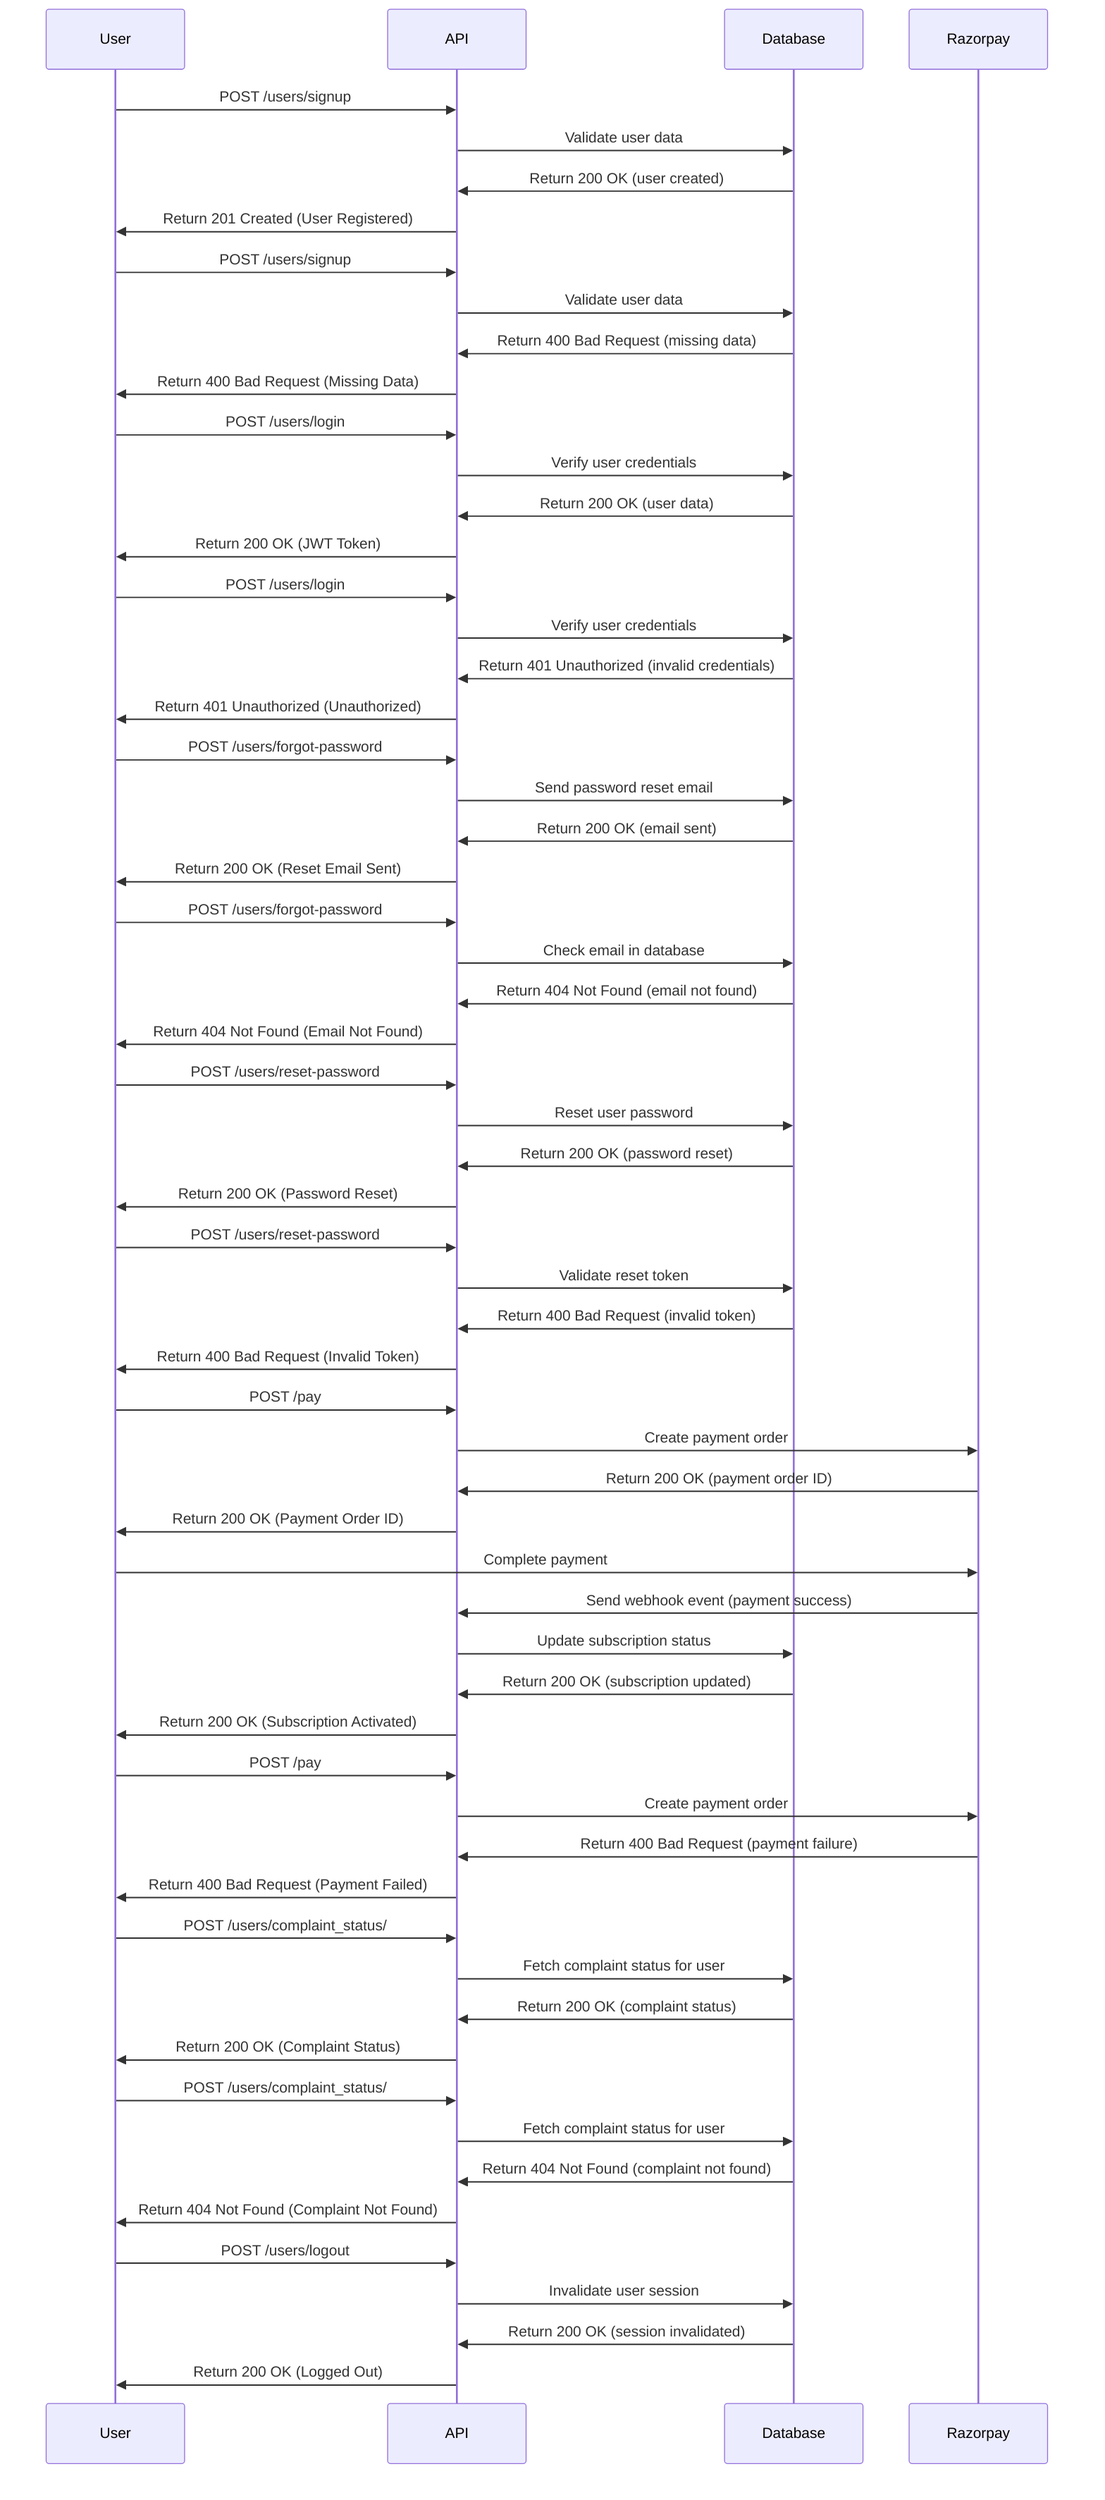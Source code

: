 sequenceDiagram
    participant User as User
    participant API as API
    participant DB as Database
    participant Razorpay as Razorpay

    %% User registration (expected)
    User->>API: POST /users/signup
    API->>DB: Validate user data
    DB->>API: Return 200 OK (user created)
    API->>User: Return 201 Created (User Registered)

    %% User registration (unexpected - missing data)
    User->>API: POST /users/signup
    API->>DB: Validate user data
    DB->>API: Return 400 Bad Request (missing data)
    API->>User: Return 400 Bad Request (Missing Data)

    %% User login (expected)
    User->>API: POST /users/login
    API->>DB: Verify user credentials
    DB->>API: Return 200 OK (user data)
    API->>User: Return 200 OK (JWT Token)

    %% User login (unexpected - invalid credentials)
    User->>API: POST /users/login
    API->>DB: Verify user credentials
    DB->>API: Return 401 Unauthorized (invalid credentials)
    API->>User: Return 401 Unauthorized (Unauthorized)

    %% User password reset request (expected)
    User->>API: POST /users/forgot-password
    API->>DB: Send password reset email
    DB->>API: Return 200 OK (email sent)
    API->>User: Return 200 OK (Reset Email Sent)

    %% User password reset request (unexpected - email not found)
    User->>API: POST /users/forgot-password
    API->>DB: Check email in database
    DB->>API: Return 404 Not Found (email not found)
    API->>User: Return 404 Not Found (Email Not Found)

    %% User resets password (expected)
    User->>API: POST /users/reset-password
    API->>DB: Reset user password
    DB->>API: Return 200 OK (password reset)
    API->>User: Return 200 OK (Password Reset)

    %% User resets password (unexpected - invalid token)
    User->>API: POST /users/reset-password
    API->>DB: Validate reset token
    DB->>API: Return 400 Bad Request (invalid token)
    API->>User: Return 400 Bad Request (Invalid Token)

    %% User initiates payment for subscription (expected)
    User->>API: POST /pay
    API->>Razorpay: Create payment order
    Razorpay->>API: Return 200 OK (payment order ID)
    API->>User: Return 200 OK (Payment Order ID)

    %% User makes payment (expected)
    User->>Razorpay: Complete payment
    Razorpay->>API: Send webhook event (payment success)
    API->>DB: Update subscription status
    DB->>API: Return 200 OK (subscription updated)
    API->>User: Return 200 OK (Subscription Activated)

    %% User initiates payment for subscription (unexpected - payment failure)
    User->>API: POST /pay
    API->>Razorpay: Create payment order
    Razorpay->>API: Return 400 Bad Request (payment failure)
    API->>User: Return 400 Bad Request (Payment Failed)

    %% User checks subscription status (expected)
    User->>API: POST /users/complaint_status/
    API->>DB: Fetch complaint status for user
    DB->>API: Return 200 OK (complaint status)
    API->>User: Return 200 OK (Complaint Status)

    %% User checks subscription status (unexpected - complaint not found)
    User->>API: POST /users/complaint_status/
    API->>DB: Fetch complaint status for user
    DB->>API: Return 404 Not Found (complaint not found)
    API->>User: Return 404 Not Found (Complaint Not Found)

    %% User logs out (expected)
    User->>API: POST /users/logout
    API->>DB: Invalidate user session
    DB->>API: Return 200 OK (session invalidated)
    API->>User: Return 200 OK (Logged Out)